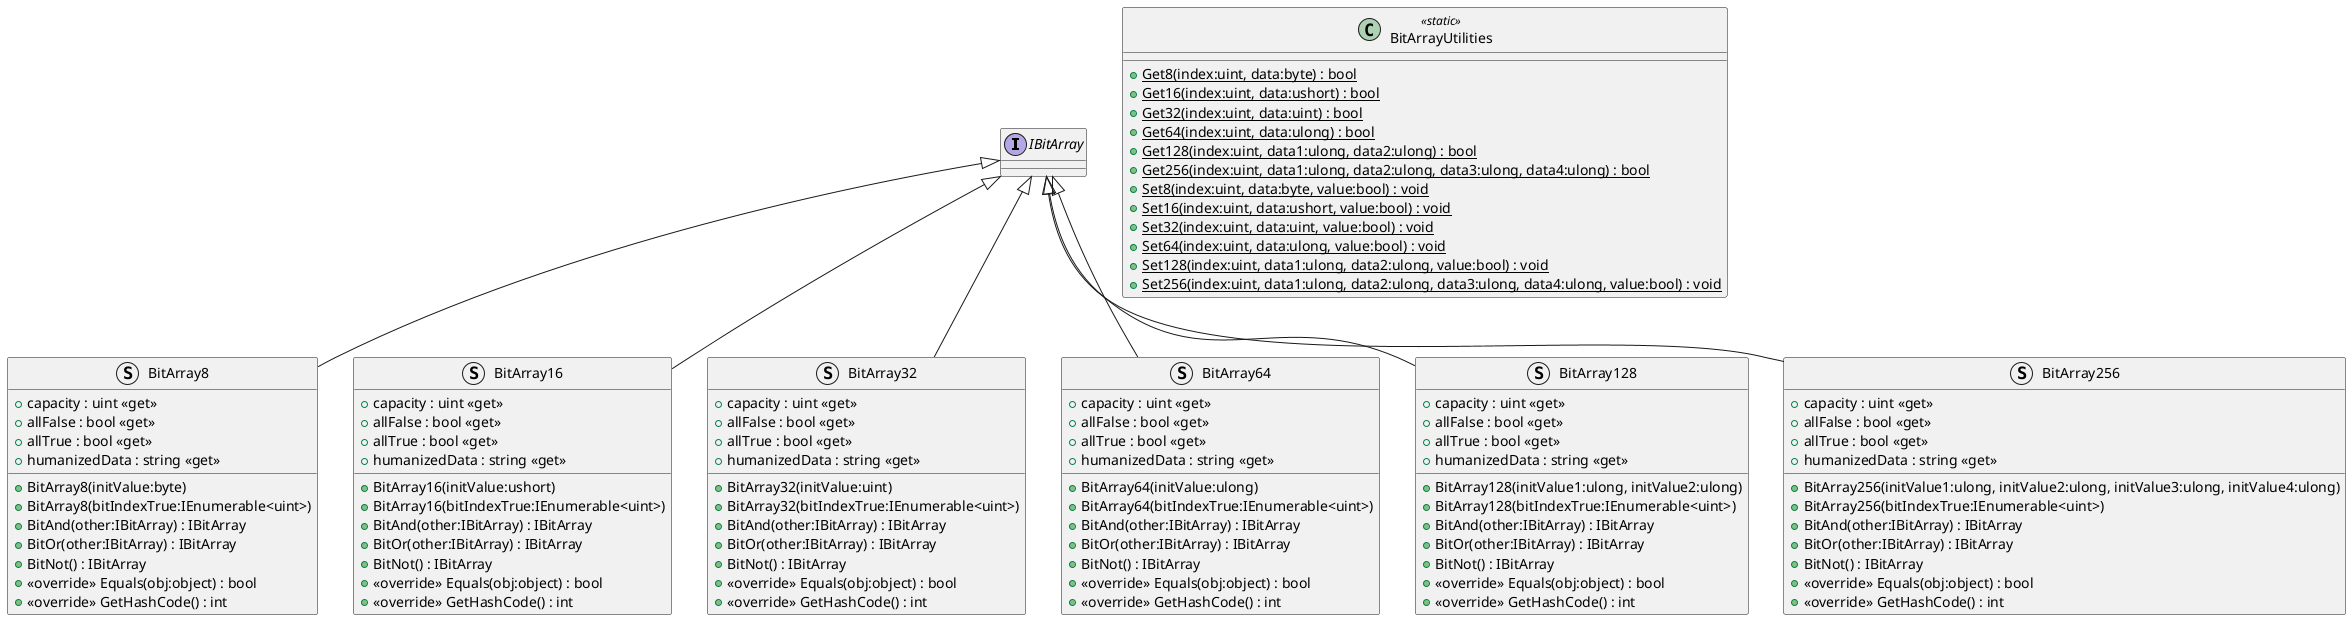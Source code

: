 @startuml
interface IBitArray {
}
struct BitArray8 {
    + capacity : uint <<get>>
    + allFalse : bool <<get>>
    + allTrue : bool <<get>>
    + humanizedData : string <<get>>
    + BitArray8(initValue:byte)
    + BitArray8(bitIndexTrue:IEnumerable<uint>)
    + BitAnd(other:IBitArray) : IBitArray
    + BitOr(other:IBitArray) : IBitArray
    + BitNot() : IBitArray
    + <<override>> Equals(obj:object) : bool
    + <<override>> GetHashCode() : int
}
struct BitArray16 {
    + capacity : uint <<get>>
    + allFalse : bool <<get>>
    + allTrue : bool <<get>>
    + humanizedData : string <<get>>
    + BitArray16(initValue:ushort)
    + BitArray16(bitIndexTrue:IEnumerable<uint>)
    + BitAnd(other:IBitArray) : IBitArray
    + BitOr(other:IBitArray) : IBitArray
    + BitNot() : IBitArray
    + <<override>> Equals(obj:object) : bool
    + <<override>> GetHashCode() : int
}
struct BitArray32 {
    + capacity : uint <<get>>
    + allFalse : bool <<get>>
    + allTrue : bool <<get>>
    + humanizedData : string <<get>>
    + BitArray32(initValue:uint)
    + BitArray32(bitIndexTrue:IEnumerable<uint>)
    + BitAnd(other:IBitArray) : IBitArray
    + BitOr(other:IBitArray) : IBitArray
    + BitNot() : IBitArray
    + <<override>> Equals(obj:object) : bool
    + <<override>> GetHashCode() : int
}
struct BitArray64 {
    + capacity : uint <<get>>
    + allFalse : bool <<get>>
    + allTrue : bool <<get>>
    + humanizedData : string <<get>>
    + BitArray64(initValue:ulong)
    + BitArray64(bitIndexTrue:IEnumerable<uint>)
    + BitAnd(other:IBitArray) : IBitArray
    + BitOr(other:IBitArray) : IBitArray
    + BitNot() : IBitArray
    + <<override>> Equals(obj:object) : bool
    + <<override>> GetHashCode() : int
}
struct BitArray128 {
    + capacity : uint <<get>>
    + allFalse : bool <<get>>
    + allTrue : bool <<get>>
    + humanizedData : string <<get>>
    + BitArray128(initValue1:ulong, initValue2:ulong)
    + BitArray128(bitIndexTrue:IEnumerable<uint>)
    + BitAnd(other:IBitArray) : IBitArray
    + BitOr(other:IBitArray) : IBitArray
    + BitNot() : IBitArray
    + <<override>> Equals(obj:object) : bool
    + <<override>> GetHashCode() : int
}
struct BitArray256 {
    + capacity : uint <<get>>
    + allFalse : bool <<get>>
    + allTrue : bool <<get>>
    + humanizedData : string <<get>>
    + BitArray256(initValue1:ulong, initValue2:ulong, initValue3:ulong, initValue4:ulong)
    + BitArray256(bitIndexTrue:IEnumerable<uint>)
    + BitAnd(other:IBitArray) : IBitArray
    + BitOr(other:IBitArray) : IBitArray
    + BitNot() : IBitArray
    + <<override>> Equals(obj:object) : bool
    + <<override>> GetHashCode() : int
}
class BitArrayUtilities <<static>> {
    + {static} Get8(index:uint, data:byte) : bool
    + {static} Get16(index:uint, data:ushort) : bool
    + {static} Get32(index:uint, data:uint) : bool
    + {static} Get64(index:uint, data:ulong) : bool
    + {static} Get128(index:uint, data1:ulong, data2:ulong) : bool
    + {static} Get256(index:uint, data1:ulong, data2:ulong, data3:ulong, data4:ulong) : bool
    + {static} Set8(index:uint, data:byte, value:bool) : void
    + {static} Set16(index:uint, data:ushort, value:bool) : void
    + {static} Set32(index:uint, data:uint, value:bool) : void
    + {static} Set64(index:uint, data:ulong, value:bool) : void
    + {static} Set128(index:uint, data1:ulong, data2:ulong, value:bool) : void
    + {static} Set256(index:uint, data1:ulong, data2:ulong, data3:ulong, data4:ulong, value:bool) : void
}
IBitArray <|-- BitArray8
IBitArray <|-- BitArray16
IBitArray <|-- BitArray32
IBitArray <|-- BitArray64
IBitArray <|-- BitArray128
IBitArray <|-- BitArray256
@enduml
